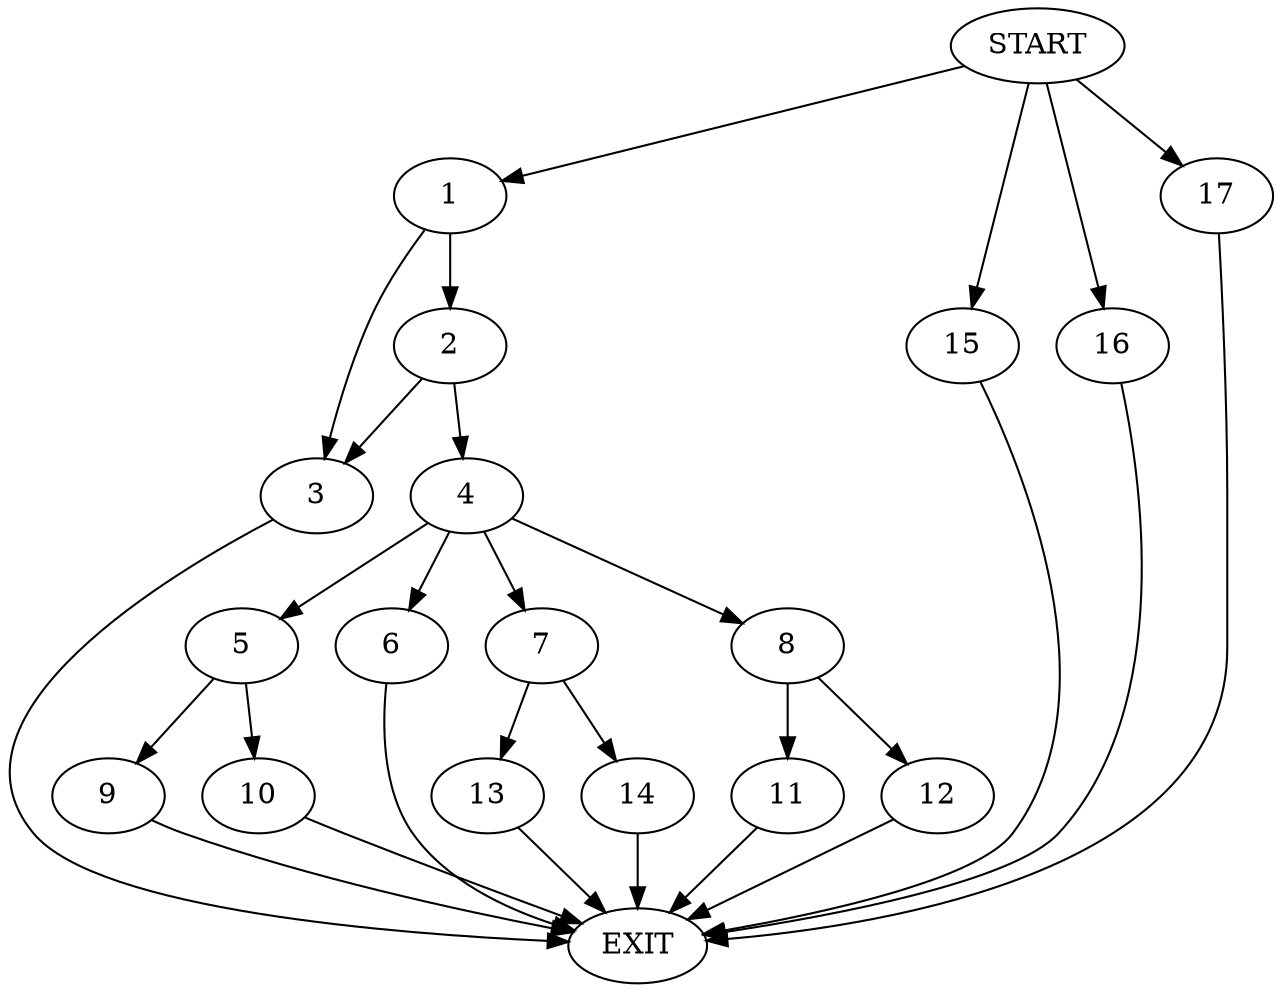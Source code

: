 digraph {
0 [label="START"]
18 [label="EXIT"]
0 -> 1
1 -> 2
1 -> 3
2 -> 4
2 -> 3
3 -> 18
4 -> 5
4 -> 6
4 -> 7
4 -> 8
6 -> 18
5 -> 9
5 -> 10
8 -> 11
8 -> 12
7 -> 13
7 -> 14
10 -> 18
9 -> 18
0 -> 15
15 -> 18
11 -> 18
12 -> 18
0 -> 16
16 -> 18
13 -> 18
14 -> 18
0 -> 17
17 -> 18
}
